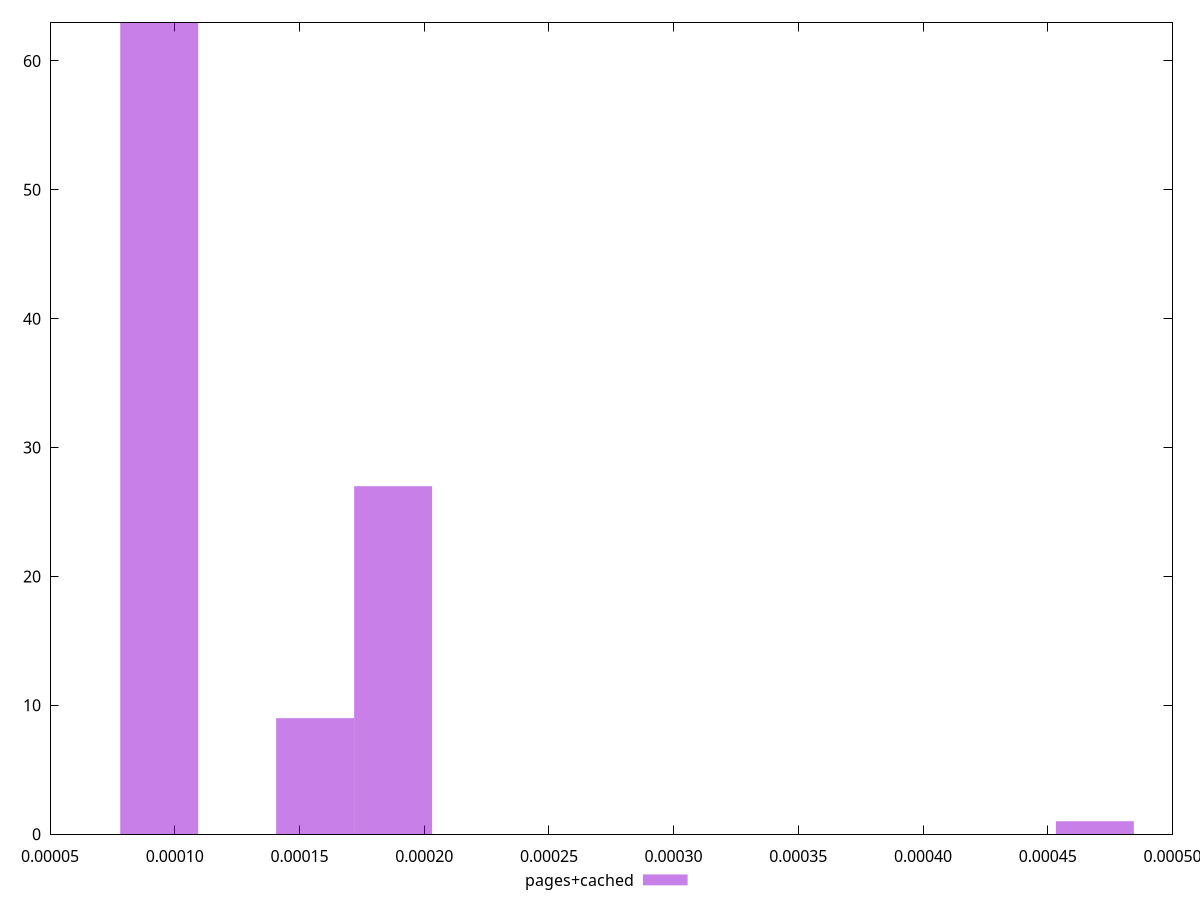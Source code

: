 $_pagesCached <<EOF
0.00046887492943188485 1
0.00015629164314396162 9
0.00009377498588637696 63
0.00018754997177275392 27
EOF
set key outside below
set terminal pngcairo
set output "report_00005_2020-11-02T22-26-11.212Z/largest-contentful-paint/pages+cached//hist.png"
set yrange [0:63]
set boxwidth 0.00003125832862879232
set style fill transparent solid 0.5 noborder
plot $_pagesCached title "pages+cached" with boxes ,